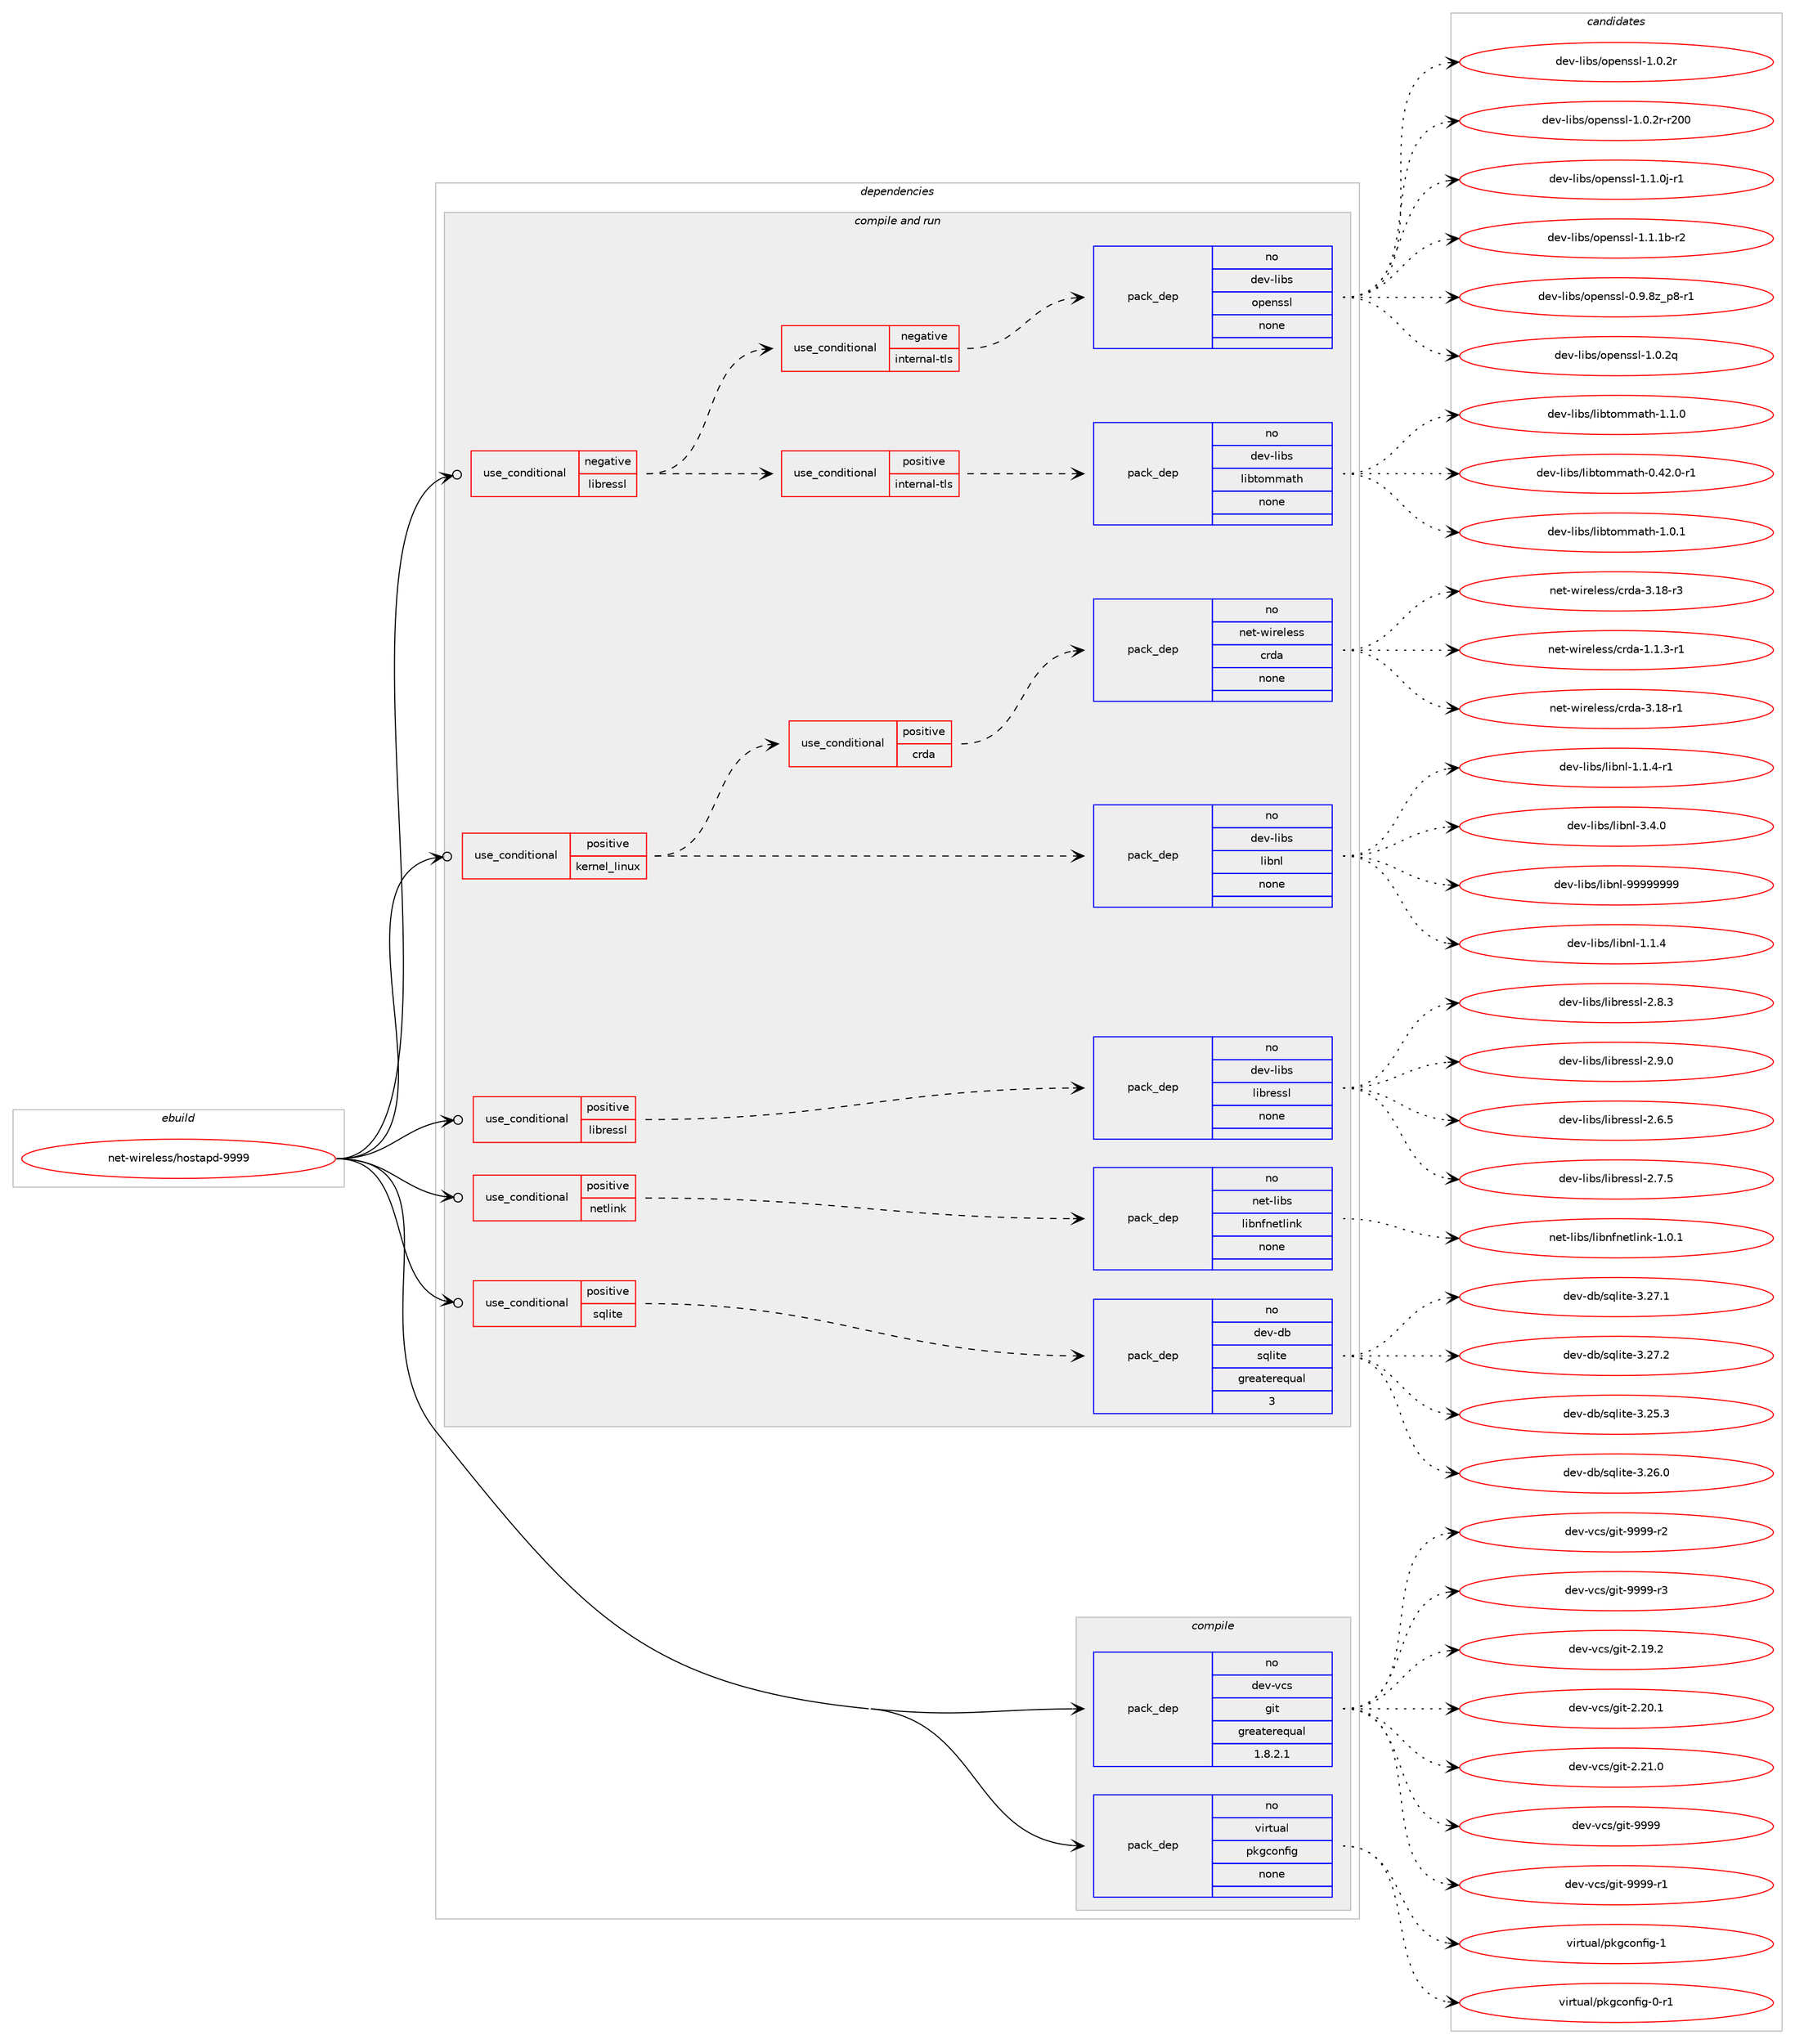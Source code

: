 digraph prolog {

# *************
# Graph options
# *************

newrank=true;
concentrate=true;
compound=true;
graph [rankdir=LR,fontname=Helvetica,fontsize=10,ranksep=1.5];#, ranksep=2.5, nodesep=0.2];
edge  [arrowhead=vee];
node  [fontname=Helvetica,fontsize=10];

# **********
# The ebuild
# **********

subgraph cluster_leftcol {
color=gray;
rank=same;
label=<<i>ebuild</i>>;
id [label="net-wireless/hostapd-9999", color=red, width=4, href="../net-wireless/hostapd-9999.svg"];
}

# ****************
# The dependencies
# ****************

subgraph cluster_midcol {
color=gray;
label=<<i>dependencies</i>>;
subgraph cluster_compile {
fillcolor="#eeeeee";
style=filled;
label=<<i>compile</i>>;
subgraph pack1201820 {
dependency1680740 [label=<<TABLE BORDER="0" CELLBORDER="1" CELLSPACING="0" CELLPADDING="4" WIDTH="220"><TR><TD ROWSPAN="6" CELLPADDING="30">pack_dep</TD></TR><TR><TD WIDTH="110">no</TD></TR><TR><TD>dev-vcs</TD></TR><TR><TD>git</TD></TR><TR><TD>greaterequal</TD></TR><TR><TD>1.8.2.1</TD></TR></TABLE>>, shape=none, color=blue];
}
id:e -> dependency1680740:w [weight=20,style="solid",arrowhead="vee"];
subgraph pack1201821 {
dependency1680741 [label=<<TABLE BORDER="0" CELLBORDER="1" CELLSPACING="0" CELLPADDING="4" WIDTH="220"><TR><TD ROWSPAN="6" CELLPADDING="30">pack_dep</TD></TR><TR><TD WIDTH="110">no</TD></TR><TR><TD>virtual</TD></TR><TR><TD>pkgconfig</TD></TR><TR><TD>none</TD></TR><TR><TD></TD></TR></TABLE>>, shape=none, color=blue];
}
id:e -> dependency1680741:w [weight=20,style="solid",arrowhead="vee"];
}
subgraph cluster_compileandrun {
fillcolor="#eeeeee";
style=filled;
label=<<i>compile and run</i>>;
subgraph cond451416 {
dependency1680742 [label=<<TABLE BORDER="0" CELLBORDER="1" CELLSPACING="0" CELLPADDING="4"><TR><TD ROWSPAN="3" CELLPADDING="10">use_conditional</TD></TR><TR><TD>negative</TD></TR><TR><TD>libressl</TD></TR></TABLE>>, shape=none, color=red];
subgraph cond451417 {
dependency1680743 [label=<<TABLE BORDER="0" CELLBORDER="1" CELLSPACING="0" CELLPADDING="4"><TR><TD ROWSPAN="3" CELLPADDING="10">use_conditional</TD></TR><TR><TD>positive</TD></TR><TR><TD>internal-tls</TD></TR></TABLE>>, shape=none, color=red];
subgraph pack1201822 {
dependency1680744 [label=<<TABLE BORDER="0" CELLBORDER="1" CELLSPACING="0" CELLPADDING="4" WIDTH="220"><TR><TD ROWSPAN="6" CELLPADDING="30">pack_dep</TD></TR><TR><TD WIDTH="110">no</TD></TR><TR><TD>dev-libs</TD></TR><TR><TD>libtommath</TD></TR><TR><TD>none</TD></TR><TR><TD></TD></TR></TABLE>>, shape=none, color=blue];
}
dependency1680743:e -> dependency1680744:w [weight=20,style="dashed",arrowhead="vee"];
}
dependency1680742:e -> dependency1680743:w [weight=20,style="dashed",arrowhead="vee"];
subgraph cond451418 {
dependency1680745 [label=<<TABLE BORDER="0" CELLBORDER="1" CELLSPACING="0" CELLPADDING="4"><TR><TD ROWSPAN="3" CELLPADDING="10">use_conditional</TD></TR><TR><TD>negative</TD></TR><TR><TD>internal-tls</TD></TR></TABLE>>, shape=none, color=red];
subgraph pack1201823 {
dependency1680746 [label=<<TABLE BORDER="0" CELLBORDER="1" CELLSPACING="0" CELLPADDING="4" WIDTH="220"><TR><TD ROWSPAN="6" CELLPADDING="30">pack_dep</TD></TR><TR><TD WIDTH="110">no</TD></TR><TR><TD>dev-libs</TD></TR><TR><TD>openssl</TD></TR><TR><TD>none</TD></TR><TR><TD></TD></TR></TABLE>>, shape=none, color=blue];
}
dependency1680745:e -> dependency1680746:w [weight=20,style="dashed",arrowhead="vee"];
}
dependency1680742:e -> dependency1680745:w [weight=20,style="dashed",arrowhead="vee"];
}
id:e -> dependency1680742:w [weight=20,style="solid",arrowhead="odotvee"];
subgraph cond451419 {
dependency1680747 [label=<<TABLE BORDER="0" CELLBORDER="1" CELLSPACING="0" CELLPADDING="4"><TR><TD ROWSPAN="3" CELLPADDING="10">use_conditional</TD></TR><TR><TD>positive</TD></TR><TR><TD>kernel_linux</TD></TR></TABLE>>, shape=none, color=red];
subgraph pack1201824 {
dependency1680748 [label=<<TABLE BORDER="0" CELLBORDER="1" CELLSPACING="0" CELLPADDING="4" WIDTH="220"><TR><TD ROWSPAN="6" CELLPADDING="30">pack_dep</TD></TR><TR><TD WIDTH="110">no</TD></TR><TR><TD>dev-libs</TD></TR><TR><TD>libnl</TD></TR><TR><TD>none</TD></TR><TR><TD></TD></TR></TABLE>>, shape=none, color=blue];
}
dependency1680747:e -> dependency1680748:w [weight=20,style="dashed",arrowhead="vee"];
subgraph cond451420 {
dependency1680749 [label=<<TABLE BORDER="0" CELLBORDER="1" CELLSPACING="0" CELLPADDING="4"><TR><TD ROWSPAN="3" CELLPADDING="10">use_conditional</TD></TR><TR><TD>positive</TD></TR><TR><TD>crda</TD></TR></TABLE>>, shape=none, color=red];
subgraph pack1201825 {
dependency1680750 [label=<<TABLE BORDER="0" CELLBORDER="1" CELLSPACING="0" CELLPADDING="4" WIDTH="220"><TR><TD ROWSPAN="6" CELLPADDING="30">pack_dep</TD></TR><TR><TD WIDTH="110">no</TD></TR><TR><TD>net-wireless</TD></TR><TR><TD>crda</TD></TR><TR><TD>none</TD></TR><TR><TD></TD></TR></TABLE>>, shape=none, color=blue];
}
dependency1680749:e -> dependency1680750:w [weight=20,style="dashed",arrowhead="vee"];
}
dependency1680747:e -> dependency1680749:w [weight=20,style="dashed",arrowhead="vee"];
}
id:e -> dependency1680747:w [weight=20,style="solid",arrowhead="odotvee"];
subgraph cond451421 {
dependency1680751 [label=<<TABLE BORDER="0" CELLBORDER="1" CELLSPACING="0" CELLPADDING="4"><TR><TD ROWSPAN="3" CELLPADDING="10">use_conditional</TD></TR><TR><TD>positive</TD></TR><TR><TD>libressl</TD></TR></TABLE>>, shape=none, color=red];
subgraph pack1201826 {
dependency1680752 [label=<<TABLE BORDER="0" CELLBORDER="1" CELLSPACING="0" CELLPADDING="4" WIDTH="220"><TR><TD ROWSPAN="6" CELLPADDING="30">pack_dep</TD></TR><TR><TD WIDTH="110">no</TD></TR><TR><TD>dev-libs</TD></TR><TR><TD>libressl</TD></TR><TR><TD>none</TD></TR><TR><TD></TD></TR></TABLE>>, shape=none, color=blue];
}
dependency1680751:e -> dependency1680752:w [weight=20,style="dashed",arrowhead="vee"];
}
id:e -> dependency1680751:w [weight=20,style="solid",arrowhead="odotvee"];
subgraph cond451422 {
dependency1680753 [label=<<TABLE BORDER="0" CELLBORDER="1" CELLSPACING="0" CELLPADDING="4"><TR><TD ROWSPAN="3" CELLPADDING="10">use_conditional</TD></TR><TR><TD>positive</TD></TR><TR><TD>netlink</TD></TR></TABLE>>, shape=none, color=red];
subgraph pack1201827 {
dependency1680754 [label=<<TABLE BORDER="0" CELLBORDER="1" CELLSPACING="0" CELLPADDING="4" WIDTH="220"><TR><TD ROWSPAN="6" CELLPADDING="30">pack_dep</TD></TR><TR><TD WIDTH="110">no</TD></TR><TR><TD>net-libs</TD></TR><TR><TD>libnfnetlink</TD></TR><TR><TD>none</TD></TR><TR><TD></TD></TR></TABLE>>, shape=none, color=blue];
}
dependency1680753:e -> dependency1680754:w [weight=20,style="dashed",arrowhead="vee"];
}
id:e -> dependency1680753:w [weight=20,style="solid",arrowhead="odotvee"];
subgraph cond451423 {
dependency1680755 [label=<<TABLE BORDER="0" CELLBORDER="1" CELLSPACING="0" CELLPADDING="4"><TR><TD ROWSPAN="3" CELLPADDING="10">use_conditional</TD></TR><TR><TD>positive</TD></TR><TR><TD>sqlite</TD></TR></TABLE>>, shape=none, color=red];
subgraph pack1201828 {
dependency1680756 [label=<<TABLE BORDER="0" CELLBORDER="1" CELLSPACING="0" CELLPADDING="4" WIDTH="220"><TR><TD ROWSPAN="6" CELLPADDING="30">pack_dep</TD></TR><TR><TD WIDTH="110">no</TD></TR><TR><TD>dev-db</TD></TR><TR><TD>sqlite</TD></TR><TR><TD>greaterequal</TD></TR><TR><TD>3</TD></TR></TABLE>>, shape=none, color=blue];
}
dependency1680755:e -> dependency1680756:w [weight=20,style="dashed",arrowhead="vee"];
}
id:e -> dependency1680755:w [weight=20,style="solid",arrowhead="odotvee"];
}
subgraph cluster_run {
fillcolor="#eeeeee";
style=filled;
label=<<i>run</i>>;
}
}

# **************
# The candidates
# **************

subgraph cluster_choices {
rank=same;
color=gray;
label=<<i>candidates</i>>;

subgraph choice1201820 {
color=black;
nodesep=1;
choice10010111845118991154710310511645504649574650 [label="dev-vcs/git-2.19.2", color=red, width=4,href="../dev-vcs/git-2.19.2.svg"];
choice10010111845118991154710310511645504650484649 [label="dev-vcs/git-2.20.1", color=red, width=4,href="../dev-vcs/git-2.20.1.svg"];
choice10010111845118991154710310511645504650494648 [label="dev-vcs/git-2.21.0", color=red, width=4,href="../dev-vcs/git-2.21.0.svg"];
choice1001011184511899115471031051164557575757 [label="dev-vcs/git-9999", color=red, width=4,href="../dev-vcs/git-9999.svg"];
choice10010111845118991154710310511645575757574511449 [label="dev-vcs/git-9999-r1", color=red, width=4,href="../dev-vcs/git-9999-r1.svg"];
choice10010111845118991154710310511645575757574511450 [label="dev-vcs/git-9999-r2", color=red, width=4,href="../dev-vcs/git-9999-r2.svg"];
choice10010111845118991154710310511645575757574511451 [label="dev-vcs/git-9999-r3", color=red, width=4,href="../dev-vcs/git-9999-r3.svg"];
dependency1680740:e -> choice10010111845118991154710310511645504649574650:w [style=dotted,weight="100"];
dependency1680740:e -> choice10010111845118991154710310511645504650484649:w [style=dotted,weight="100"];
dependency1680740:e -> choice10010111845118991154710310511645504650494648:w [style=dotted,weight="100"];
dependency1680740:e -> choice1001011184511899115471031051164557575757:w [style=dotted,weight="100"];
dependency1680740:e -> choice10010111845118991154710310511645575757574511449:w [style=dotted,weight="100"];
dependency1680740:e -> choice10010111845118991154710310511645575757574511450:w [style=dotted,weight="100"];
dependency1680740:e -> choice10010111845118991154710310511645575757574511451:w [style=dotted,weight="100"];
}
subgraph choice1201821 {
color=black;
nodesep=1;
choice11810511411611797108471121071039911111010210510345484511449 [label="virtual/pkgconfig-0-r1", color=red, width=4,href="../virtual/pkgconfig-0-r1.svg"];
choice1181051141161179710847112107103991111101021051034549 [label="virtual/pkgconfig-1", color=red, width=4,href="../virtual/pkgconfig-1.svg"];
dependency1680741:e -> choice11810511411611797108471121071039911111010210510345484511449:w [style=dotted,weight="100"];
dependency1680741:e -> choice1181051141161179710847112107103991111101021051034549:w [style=dotted,weight="100"];
}
subgraph choice1201822 {
color=black;
nodesep=1;
choice1001011184510810598115471081059811611110910997116104454846525046484511449 [label="dev-libs/libtommath-0.42.0-r1", color=red, width=4,href="../dev-libs/libtommath-0.42.0-r1.svg"];
choice1001011184510810598115471081059811611110910997116104454946484649 [label="dev-libs/libtommath-1.0.1", color=red, width=4,href="../dev-libs/libtommath-1.0.1.svg"];
choice1001011184510810598115471081059811611110910997116104454946494648 [label="dev-libs/libtommath-1.1.0", color=red, width=4,href="../dev-libs/libtommath-1.1.0.svg"];
dependency1680744:e -> choice1001011184510810598115471081059811611110910997116104454846525046484511449:w [style=dotted,weight="100"];
dependency1680744:e -> choice1001011184510810598115471081059811611110910997116104454946484649:w [style=dotted,weight="100"];
dependency1680744:e -> choice1001011184510810598115471081059811611110910997116104454946494648:w [style=dotted,weight="100"];
}
subgraph choice1201823 {
color=black;
nodesep=1;
choice10010111845108105981154711111210111011511510845484657465612295112564511449 [label="dev-libs/openssl-0.9.8z_p8-r1", color=red, width=4,href="../dev-libs/openssl-0.9.8z_p8-r1.svg"];
choice100101118451081059811547111112101110115115108454946484650113 [label="dev-libs/openssl-1.0.2q", color=red, width=4,href="../dev-libs/openssl-1.0.2q.svg"];
choice100101118451081059811547111112101110115115108454946484650114 [label="dev-libs/openssl-1.0.2r", color=red, width=4,href="../dev-libs/openssl-1.0.2r.svg"];
choice10010111845108105981154711111210111011511510845494648465011445114504848 [label="dev-libs/openssl-1.0.2r-r200", color=red, width=4,href="../dev-libs/openssl-1.0.2r-r200.svg"];
choice1001011184510810598115471111121011101151151084549464946481064511449 [label="dev-libs/openssl-1.1.0j-r1", color=red, width=4,href="../dev-libs/openssl-1.1.0j-r1.svg"];
choice100101118451081059811547111112101110115115108454946494649984511450 [label="dev-libs/openssl-1.1.1b-r2", color=red, width=4,href="../dev-libs/openssl-1.1.1b-r2.svg"];
dependency1680746:e -> choice10010111845108105981154711111210111011511510845484657465612295112564511449:w [style=dotted,weight="100"];
dependency1680746:e -> choice100101118451081059811547111112101110115115108454946484650113:w [style=dotted,weight="100"];
dependency1680746:e -> choice100101118451081059811547111112101110115115108454946484650114:w [style=dotted,weight="100"];
dependency1680746:e -> choice10010111845108105981154711111210111011511510845494648465011445114504848:w [style=dotted,weight="100"];
dependency1680746:e -> choice1001011184510810598115471111121011101151151084549464946481064511449:w [style=dotted,weight="100"];
dependency1680746:e -> choice100101118451081059811547111112101110115115108454946494649984511450:w [style=dotted,weight="100"];
}
subgraph choice1201824 {
color=black;
nodesep=1;
choice10010111845108105981154710810598110108454946494652 [label="dev-libs/libnl-1.1.4", color=red, width=4,href="../dev-libs/libnl-1.1.4.svg"];
choice100101118451081059811547108105981101084549464946524511449 [label="dev-libs/libnl-1.1.4-r1", color=red, width=4,href="../dev-libs/libnl-1.1.4-r1.svg"];
choice10010111845108105981154710810598110108455146524648 [label="dev-libs/libnl-3.4.0", color=red, width=4,href="../dev-libs/libnl-3.4.0.svg"];
choice10010111845108105981154710810598110108455757575757575757 [label="dev-libs/libnl-99999999", color=red, width=4,href="../dev-libs/libnl-99999999.svg"];
dependency1680748:e -> choice10010111845108105981154710810598110108454946494652:w [style=dotted,weight="100"];
dependency1680748:e -> choice100101118451081059811547108105981101084549464946524511449:w [style=dotted,weight="100"];
dependency1680748:e -> choice10010111845108105981154710810598110108455146524648:w [style=dotted,weight="100"];
dependency1680748:e -> choice10010111845108105981154710810598110108455757575757575757:w [style=dotted,weight="100"];
}
subgraph choice1201825 {
color=black;
nodesep=1;
choice110101116451191051141011081011151154799114100974549464946514511449 [label="net-wireless/crda-1.1.3-r1", color=red, width=4,href="../net-wireless/crda-1.1.3-r1.svg"];
choice1101011164511910511410110810111511547991141009745514649564511449 [label="net-wireless/crda-3.18-r1", color=red, width=4,href="../net-wireless/crda-3.18-r1.svg"];
choice1101011164511910511410110810111511547991141009745514649564511451 [label="net-wireless/crda-3.18-r3", color=red, width=4,href="../net-wireless/crda-3.18-r3.svg"];
dependency1680750:e -> choice110101116451191051141011081011151154799114100974549464946514511449:w [style=dotted,weight="100"];
dependency1680750:e -> choice1101011164511910511410110810111511547991141009745514649564511449:w [style=dotted,weight="100"];
dependency1680750:e -> choice1101011164511910511410110810111511547991141009745514649564511451:w [style=dotted,weight="100"];
}
subgraph choice1201826 {
color=black;
nodesep=1;
choice10010111845108105981154710810598114101115115108455046544653 [label="dev-libs/libressl-2.6.5", color=red, width=4,href="../dev-libs/libressl-2.6.5.svg"];
choice10010111845108105981154710810598114101115115108455046554653 [label="dev-libs/libressl-2.7.5", color=red, width=4,href="../dev-libs/libressl-2.7.5.svg"];
choice10010111845108105981154710810598114101115115108455046564651 [label="dev-libs/libressl-2.8.3", color=red, width=4,href="../dev-libs/libressl-2.8.3.svg"];
choice10010111845108105981154710810598114101115115108455046574648 [label="dev-libs/libressl-2.9.0", color=red, width=4,href="../dev-libs/libressl-2.9.0.svg"];
dependency1680752:e -> choice10010111845108105981154710810598114101115115108455046544653:w [style=dotted,weight="100"];
dependency1680752:e -> choice10010111845108105981154710810598114101115115108455046554653:w [style=dotted,weight="100"];
dependency1680752:e -> choice10010111845108105981154710810598114101115115108455046564651:w [style=dotted,weight="100"];
dependency1680752:e -> choice10010111845108105981154710810598114101115115108455046574648:w [style=dotted,weight="100"];
}
subgraph choice1201827 {
color=black;
nodesep=1;
choice11010111645108105981154710810598110102110101116108105110107454946484649 [label="net-libs/libnfnetlink-1.0.1", color=red, width=4,href="../net-libs/libnfnetlink-1.0.1.svg"];
dependency1680754:e -> choice11010111645108105981154710810598110102110101116108105110107454946484649:w [style=dotted,weight="100"];
}
subgraph choice1201828 {
color=black;
nodesep=1;
choice10010111845100984711511310810511610145514650534651 [label="dev-db/sqlite-3.25.3", color=red, width=4,href="../dev-db/sqlite-3.25.3.svg"];
choice10010111845100984711511310810511610145514650544648 [label="dev-db/sqlite-3.26.0", color=red, width=4,href="../dev-db/sqlite-3.26.0.svg"];
choice10010111845100984711511310810511610145514650554649 [label="dev-db/sqlite-3.27.1", color=red, width=4,href="../dev-db/sqlite-3.27.1.svg"];
choice10010111845100984711511310810511610145514650554650 [label="dev-db/sqlite-3.27.2", color=red, width=4,href="../dev-db/sqlite-3.27.2.svg"];
dependency1680756:e -> choice10010111845100984711511310810511610145514650534651:w [style=dotted,weight="100"];
dependency1680756:e -> choice10010111845100984711511310810511610145514650544648:w [style=dotted,weight="100"];
dependency1680756:e -> choice10010111845100984711511310810511610145514650554649:w [style=dotted,weight="100"];
dependency1680756:e -> choice10010111845100984711511310810511610145514650554650:w [style=dotted,weight="100"];
}
}

}
